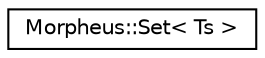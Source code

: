 digraph "Graphical Class Hierarchy"
{
 // LATEX_PDF_SIZE
  edge [fontname="Helvetica",fontsize="10",labelfontname="Helvetica",labelfontsize="10"];
  node [fontname="Helvetica",fontsize="10",shape=record];
  rankdir="LR";
  Node0 [label="Morpheus::Set\< Ts \>",height=0.2,width=0.4,color="black", fillcolor="white", style="filled",URL="$structMorpheus_1_1Set.html",tooltip="Compile-time set."];
}
